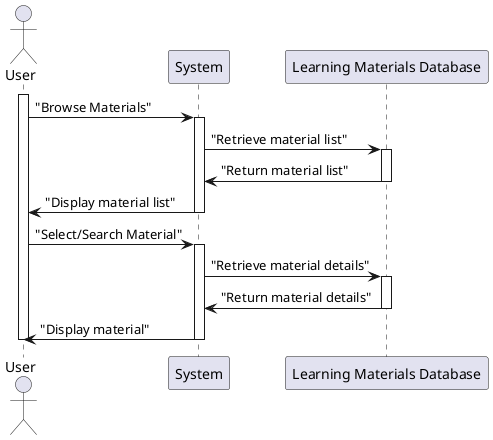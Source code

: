 @startuml "מערכת צפייה בחומרי לימוד מצולמים"
Actor User
participant API as "System"
participant Database_Materials as "Learning Materials Database"

activate User
User->API: "Browse Materials"
activate API
API->Database_Materials: "Retrieve material list"
activate Database_Materials
Database_Materials->API: "Return material list"
deactivate Database_Materials
API->User: "Display material list"
deactivate API

User->API: "Select/Search Material"
activate API
API->Database_Materials: "Retrieve material details"
activate Database_Materials
Database_Materials->API: "Return material details"
deactivate Database_Materials
API->User: "Display material"
deactivate API
deactivate User

@enduml